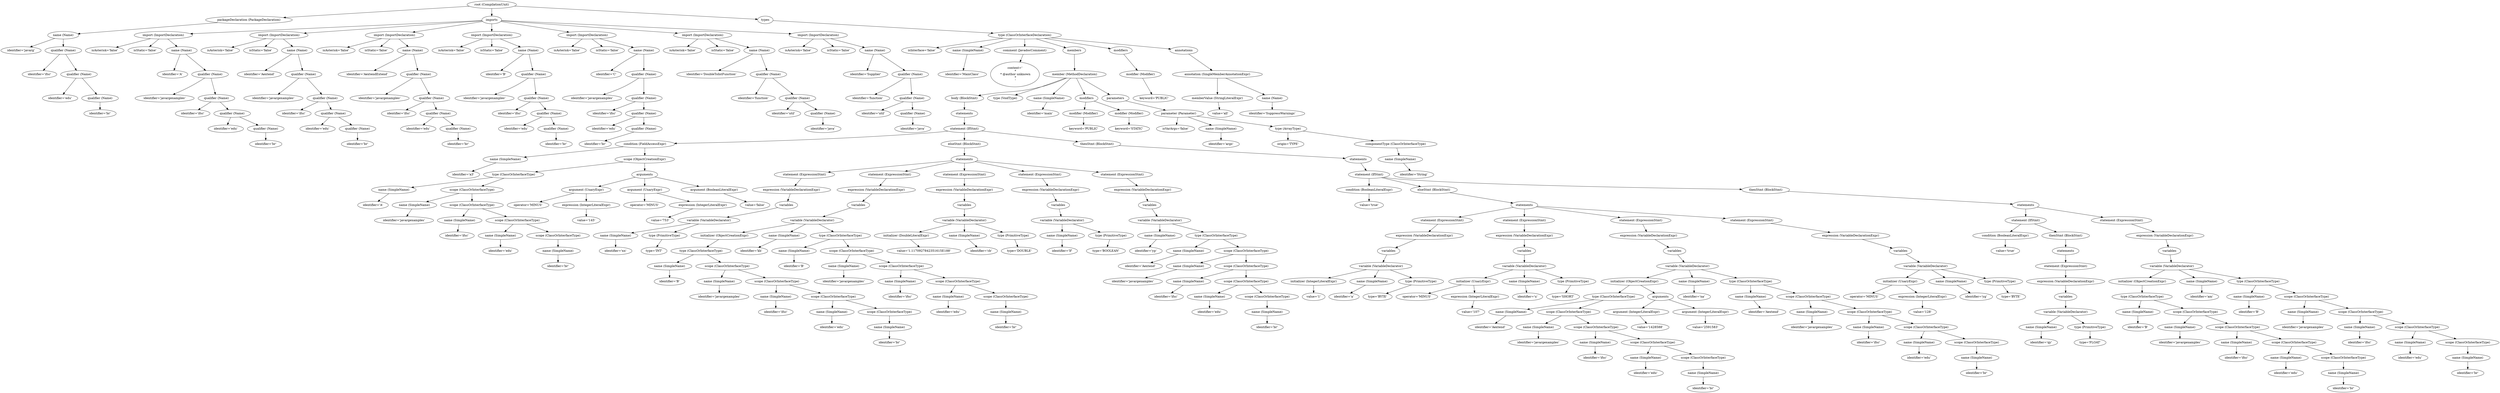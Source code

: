 digraph {
n0 [label="root (CompilationUnit)"];
n1 [label="packageDeclaration (PackageDeclaration)"];
n0 -> n1;
n2 [label="name (Name)"];
n1 -> n2;
n3 [label="identifier='javarg'"];
n2 -> n3;
n4 [label="qualifier (Name)"];
n2 -> n4;
n5 [label="identifier='ifsc'"];
n4 -> n5;
n6 [label="qualifier (Name)"];
n4 -> n6;
n7 [label="identifier='edu'"];
n6 -> n7;
n8 [label="qualifier (Name)"];
n6 -> n8;
n9 [label="identifier='br'"];
n8 -> n9;
n10 [label="imports"];
n0 -> n10;
n11 [label="import (ImportDeclaration)"];
n10 -> n11;
n12 [label="isAsterisk='false'"];
n11 -> n12;
n13 [label="isStatic='false'"];
n11 -> n13;
n14 [label="name (Name)"];
n11 -> n14;
n15 [label="identifier='A'"];
n14 -> n15;
n16 [label="qualifier (Name)"];
n14 -> n16;
n17 [label="identifier='javargexamples'"];
n16 -> n17;
n18 [label="qualifier (Name)"];
n16 -> n18;
n19 [label="identifier='ifsc'"];
n18 -> n19;
n20 [label="qualifier (Name)"];
n18 -> n20;
n21 [label="identifier='edu'"];
n20 -> n21;
n22 [label="qualifier (Name)"];
n20 -> n22;
n23 [label="identifier='br'"];
n22 -> n23;
n24 [label="import (ImportDeclaration)"];
n10 -> n24;
n25 [label="isAsterisk='false'"];
n24 -> n25;
n26 [label="isStatic='false'"];
n24 -> n26;
n27 [label="name (Name)"];
n24 -> n27;
n28 [label="identifier='Aextend'"];
n27 -> n28;
n29 [label="qualifier (Name)"];
n27 -> n29;
n30 [label="identifier='javargexamples'"];
n29 -> n30;
n31 [label="qualifier (Name)"];
n29 -> n31;
n32 [label="identifier='ifsc'"];
n31 -> n32;
n33 [label="qualifier (Name)"];
n31 -> n33;
n34 [label="identifier='edu'"];
n33 -> n34;
n35 [label="qualifier (Name)"];
n33 -> n35;
n36 [label="identifier='br'"];
n35 -> n36;
n37 [label="import (ImportDeclaration)"];
n10 -> n37;
n38 [label="isAsterisk='false'"];
n37 -> n38;
n39 [label="isStatic='false'"];
n37 -> n39;
n40 [label="name (Name)"];
n37 -> n40;
n41 [label="identifier='AextendExtend'"];
n40 -> n41;
n42 [label="qualifier (Name)"];
n40 -> n42;
n43 [label="identifier='javargexamples'"];
n42 -> n43;
n44 [label="qualifier (Name)"];
n42 -> n44;
n45 [label="identifier='ifsc'"];
n44 -> n45;
n46 [label="qualifier (Name)"];
n44 -> n46;
n47 [label="identifier='edu'"];
n46 -> n47;
n48 [label="qualifier (Name)"];
n46 -> n48;
n49 [label="identifier='br'"];
n48 -> n49;
n50 [label="import (ImportDeclaration)"];
n10 -> n50;
n51 [label="isAsterisk='false'"];
n50 -> n51;
n52 [label="isStatic='false'"];
n50 -> n52;
n53 [label="name (Name)"];
n50 -> n53;
n54 [label="identifier='B'"];
n53 -> n54;
n55 [label="qualifier (Name)"];
n53 -> n55;
n56 [label="identifier='javargexamples'"];
n55 -> n56;
n57 [label="qualifier (Name)"];
n55 -> n57;
n58 [label="identifier='ifsc'"];
n57 -> n58;
n59 [label="qualifier (Name)"];
n57 -> n59;
n60 [label="identifier='edu'"];
n59 -> n60;
n61 [label="qualifier (Name)"];
n59 -> n61;
n62 [label="identifier='br'"];
n61 -> n62;
n63 [label="import (ImportDeclaration)"];
n10 -> n63;
n64 [label="isAsterisk='false'"];
n63 -> n64;
n65 [label="isStatic='false'"];
n63 -> n65;
n66 [label="name (Name)"];
n63 -> n66;
n67 [label="identifier='C'"];
n66 -> n67;
n68 [label="qualifier (Name)"];
n66 -> n68;
n69 [label="identifier='javargexamples'"];
n68 -> n69;
n70 [label="qualifier (Name)"];
n68 -> n70;
n71 [label="identifier='ifsc'"];
n70 -> n71;
n72 [label="qualifier (Name)"];
n70 -> n72;
n73 [label="identifier='edu'"];
n72 -> n73;
n74 [label="qualifier (Name)"];
n72 -> n74;
n75 [label="identifier='br'"];
n74 -> n75;
n76 [label="import (ImportDeclaration)"];
n10 -> n76;
n77 [label="isAsterisk='false'"];
n76 -> n77;
n78 [label="isStatic='false'"];
n76 -> n78;
n79 [label="name (Name)"];
n76 -> n79;
n80 [label="identifier='DoubleToIntFunction'"];
n79 -> n80;
n81 [label="qualifier (Name)"];
n79 -> n81;
n82 [label="identifier='function'"];
n81 -> n82;
n83 [label="qualifier (Name)"];
n81 -> n83;
n84 [label="identifier='util'"];
n83 -> n84;
n85 [label="qualifier (Name)"];
n83 -> n85;
n86 [label="identifier='java'"];
n85 -> n86;
n87 [label="import (ImportDeclaration)"];
n10 -> n87;
n88 [label="isAsterisk='false'"];
n87 -> n88;
n89 [label="isStatic='false'"];
n87 -> n89;
n90 [label="name (Name)"];
n87 -> n90;
n91 [label="identifier='Supplier'"];
n90 -> n91;
n92 [label="qualifier (Name)"];
n90 -> n92;
n93 [label="identifier='function'"];
n92 -> n93;
n94 [label="qualifier (Name)"];
n92 -> n94;
n95 [label="identifier='util'"];
n94 -> n95;
n96 [label="qualifier (Name)"];
n94 -> n96;
n97 [label="identifier='java'"];
n96 -> n97;
n98 [label="types"];
n0 -> n98;
n99 [label="type (ClassOrInterfaceDeclaration)"];
n98 -> n99;
n100 [label="isInterface='false'"];
n99 -> n100;
n101 [label="name (SimpleName)"];
n99 -> n101;
n102 [label="identifier='MainClass'"];
n101 -> n102;
n103 [label="comment (JavadocComment)"];
n99 -> n103;
n104 [label="content='
 *
 * @author unknown
 *
 '"];
n103 -> n104;
n105 [label="members"];
n99 -> n105;
n106 [label="member (MethodDeclaration)"];
n105 -> n106;
n107 [label="body (BlockStmt)"];
n106 -> n107;
n108 [label="statements"];
n107 -> n108;
n109 [label="statement (IfStmt)"];
n108 -> n109;
n110 [label="condition (FieldAccessExpr)"];
n109 -> n110;
n111 [label="name (SimpleName)"];
n110 -> n111;
n112 [label="identifier='a3'"];
n111 -> n112;
n113 [label="scope (ObjectCreationExpr)"];
n110 -> n113;
n114 [label="type (ClassOrInterfaceType)"];
n113 -> n114;
n115 [label="name (SimpleName)"];
n114 -> n115;
n116 [label="identifier='A'"];
n115 -> n116;
n117 [label="scope (ClassOrInterfaceType)"];
n114 -> n117;
n118 [label="name (SimpleName)"];
n117 -> n118;
n119 [label="identifier='javargexamples'"];
n118 -> n119;
n120 [label="scope (ClassOrInterfaceType)"];
n117 -> n120;
n121 [label="name (SimpleName)"];
n120 -> n121;
n122 [label="identifier='ifsc'"];
n121 -> n122;
n123 [label="scope (ClassOrInterfaceType)"];
n120 -> n123;
n124 [label="name (SimpleName)"];
n123 -> n124;
n125 [label="identifier='edu'"];
n124 -> n125;
n126 [label="scope (ClassOrInterfaceType)"];
n123 -> n126;
n127 [label="name (SimpleName)"];
n126 -> n127;
n128 [label="identifier='br'"];
n127 -> n128;
n129 [label="arguments"];
n113 -> n129;
n130 [label="argument (UnaryExpr)"];
n129 -> n130;
n131 [label="operator='MINUS'"];
n130 -> n131;
n132 [label="expression (IntegerLiteralExpr)"];
n130 -> n132;
n133 [label="value='145'"];
n132 -> n133;
n134 [label="argument (UnaryExpr)"];
n129 -> n134;
n135 [label="operator='MINUS'"];
n134 -> n135;
n136 [label="expression (IntegerLiteralExpr)"];
n134 -> n136;
n137 [label="value='753'"];
n136 -> n137;
n138 [label="argument (BooleanLiteralExpr)"];
n129 -> n138;
n139 [label="value='false'"];
n138 -> n139;
n140 [label="elseStmt (BlockStmt)"];
n109 -> n140;
n141 [label="statements"];
n140 -> n141;
n142 [label="statement (ExpressionStmt)"];
n141 -> n142;
n143 [label="expression (VariableDeclarationExpr)"];
n142 -> n143;
n144 [label="variables"];
n143 -> n144;
n145 [label="variable (VariableDeclarator)"];
n144 -> n145;
n146 [label="name (SimpleName)"];
n145 -> n146;
n147 [label="identifier='xn'"];
n146 -> n147;
n148 [label="type (PrimitiveType)"];
n145 -> n148;
n149 [label="type='INT'"];
n148 -> n149;
n150 [label="statement (ExpressionStmt)"];
n141 -> n150;
n151 [label="expression (VariableDeclarationExpr)"];
n150 -> n151;
n152 [label="variables"];
n151 -> n152;
n153 [label="variable (VariableDeclarator)"];
n152 -> n153;
n154 [label="initializer (ObjectCreationExpr)"];
n153 -> n154;
n155 [label="type (ClassOrInterfaceType)"];
n154 -> n155;
n156 [label="name (SimpleName)"];
n155 -> n156;
n157 [label="identifier='B'"];
n156 -> n157;
n158 [label="scope (ClassOrInterfaceType)"];
n155 -> n158;
n159 [label="name (SimpleName)"];
n158 -> n159;
n160 [label="identifier='javargexamples'"];
n159 -> n160;
n161 [label="scope (ClassOrInterfaceType)"];
n158 -> n161;
n162 [label="name (SimpleName)"];
n161 -> n162;
n163 [label="identifier='ifsc'"];
n162 -> n163;
n164 [label="scope (ClassOrInterfaceType)"];
n161 -> n164;
n165 [label="name (SimpleName)"];
n164 -> n165;
n166 [label="identifier='edu'"];
n165 -> n166;
n167 [label="scope (ClassOrInterfaceType)"];
n164 -> n167;
n168 [label="name (SimpleName)"];
n167 -> n168;
n169 [label="identifier='br'"];
n168 -> n169;
n170 [label="name (SimpleName)"];
n153 -> n170;
n171 [label="identifier='kh'"];
n170 -> n171;
n172 [label="type (ClassOrInterfaceType)"];
n153 -> n172;
n173 [label="name (SimpleName)"];
n172 -> n173;
n174 [label="identifier='B'"];
n173 -> n174;
n175 [label="scope (ClassOrInterfaceType)"];
n172 -> n175;
n176 [label="name (SimpleName)"];
n175 -> n176;
n177 [label="identifier='javargexamples'"];
n176 -> n177;
n178 [label="scope (ClassOrInterfaceType)"];
n175 -> n178;
n179 [label="name (SimpleName)"];
n178 -> n179;
n180 [label="identifier='ifsc'"];
n179 -> n180;
n181 [label="scope (ClassOrInterfaceType)"];
n178 -> n181;
n182 [label="name (SimpleName)"];
n181 -> n182;
n183 [label="identifier='edu'"];
n182 -> n183;
n184 [label="scope (ClassOrInterfaceType)"];
n181 -> n184;
n185 [label="name (SimpleName)"];
n184 -> n185;
n186 [label="identifier='br'"];
n185 -> n186;
n187 [label="statement (ExpressionStmt)"];
n141 -> n187;
n188 [label="expression (VariableDeclarationExpr)"];
n187 -> n188;
n189 [label="variables"];
n188 -> n189;
n190 [label="variable (VariableDeclarator)"];
n189 -> n190;
n191 [label="initializer (DoubleLiteralExpr)"];
n190 -> n191;
n192 [label="value='1.1170927842351615E188'"];
n191 -> n192;
n193 [label="name (SimpleName)"];
n190 -> n193;
n194 [label="identifier='cb'"];
n193 -> n194;
n195 [label="type (PrimitiveType)"];
n190 -> n195;
n196 [label="type='DOUBLE'"];
n195 -> n196;
n197 [label="statement (ExpressionStmt)"];
n141 -> n197;
n198 [label="expression (VariableDeclarationExpr)"];
n197 -> n198;
n199 [label="variables"];
n198 -> n199;
n200 [label="variable (VariableDeclarator)"];
n199 -> n200;
n201 [label="name (SimpleName)"];
n200 -> n201;
n202 [label="identifier='lf'"];
n201 -> n202;
n203 [label="type (PrimitiveType)"];
n200 -> n203;
n204 [label="type='BOOLEAN'"];
n203 -> n204;
n205 [label="statement (ExpressionStmt)"];
n141 -> n205;
n206 [label="expression (VariableDeclarationExpr)"];
n205 -> n206;
n207 [label="variables"];
n206 -> n207;
n208 [label="variable (VariableDeclarator)"];
n207 -> n208;
n209 [label="name (SimpleName)"];
n208 -> n209;
n210 [label="identifier='yp'"];
n209 -> n210;
n211 [label="type (ClassOrInterfaceType)"];
n208 -> n211;
n212 [label="name (SimpleName)"];
n211 -> n212;
n213 [label="identifier='Aextend'"];
n212 -> n213;
n214 [label="scope (ClassOrInterfaceType)"];
n211 -> n214;
n215 [label="name (SimpleName)"];
n214 -> n215;
n216 [label="identifier='javargexamples'"];
n215 -> n216;
n217 [label="scope (ClassOrInterfaceType)"];
n214 -> n217;
n218 [label="name (SimpleName)"];
n217 -> n218;
n219 [label="identifier='ifsc'"];
n218 -> n219;
n220 [label="scope (ClassOrInterfaceType)"];
n217 -> n220;
n221 [label="name (SimpleName)"];
n220 -> n221;
n222 [label="identifier='edu'"];
n221 -> n222;
n223 [label="scope (ClassOrInterfaceType)"];
n220 -> n223;
n224 [label="name (SimpleName)"];
n223 -> n224;
n225 [label="identifier='br'"];
n224 -> n225;
n226 [label="thenStmt (BlockStmt)"];
n109 -> n226;
n227 [label="statements"];
n226 -> n227;
n228 [label="statement (IfStmt)"];
n227 -> n228;
n229 [label="condition (BooleanLiteralExpr)"];
n228 -> n229;
n230 [label="value='true'"];
n229 -> n230;
n231 [label="elseStmt (BlockStmt)"];
n228 -> n231;
n232 [label="statements"];
n231 -> n232;
n233 [label="statement (ExpressionStmt)"];
n232 -> n233;
n234 [label="expression (VariableDeclarationExpr)"];
n233 -> n234;
n235 [label="variables"];
n234 -> n235;
n236 [label="variable (VariableDeclarator)"];
n235 -> n236;
n237 [label="initializer (IntegerLiteralExpr)"];
n236 -> n237;
n238 [label="value='1'"];
n237 -> n238;
n239 [label="name (SimpleName)"];
n236 -> n239;
n240 [label="identifier='a'"];
n239 -> n240;
n241 [label="type (PrimitiveType)"];
n236 -> n241;
n242 [label="type='BYTE'"];
n241 -> n242;
n243 [label="statement (ExpressionStmt)"];
n232 -> n243;
n244 [label="expression (VariableDeclarationExpr)"];
n243 -> n244;
n245 [label="variables"];
n244 -> n245;
n246 [label="variable (VariableDeclarator)"];
n245 -> n246;
n247 [label="initializer (UnaryExpr)"];
n246 -> n247;
n248 [label="operator='MINUS'"];
n247 -> n248;
n249 [label="expression (IntegerLiteralExpr)"];
n247 -> n249;
n250 [label="value='107'"];
n249 -> n250;
n251 [label="name (SimpleName)"];
n246 -> n251;
n252 [label="identifier='u'"];
n251 -> n252;
n253 [label="type (PrimitiveType)"];
n246 -> n253;
n254 [label="type='SHORT'"];
n253 -> n254;
n255 [label="statement (ExpressionStmt)"];
n232 -> n255;
n256 [label="expression (VariableDeclarationExpr)"];
n255 -> n256;
n257 [label="variables"];
n256 -> n257;
n258 [label="variable (VariableDeclarator)"];
n257 -> n258;
n259 [label="initializer (ObjectCreationExpr)"];
n258 -> n259;
n260 [label="type (ClassOrInterfaceType)"];
n259 -> n260;
n261 [label="name (SimpleName)"];
n260 -> n261;
n262 [label="identifier='Aextend'"];
n261 -> n262;
n263 [label="scope (ClassOrInterfaceType)"];
n260 -> n263;
n264 [label="name (SimpleName)"];
n263 -> n264;
n265 [label="identifier='javargexamples'"];
n264 -> n265;
n266 [label="scope (ClassOrInterfaceType)"];
n263 -> n266;
n267 [label="name (SimpleName)"];
n266 -> n267;
n268 [label="identifier='ifsc'"];
n267 -> n268;
n269 [label="scope (ClassOrInterfaceType)"];
n266 -> n269;
n270 [label="name (SimpleName)"];
n269 -> n270;
n271 [label="identifier='edu'"];
n270 -> n271;
n272 [label="scope (ClassOrInterfaceType)"];
n269 -> n272;
n273 [label="name (SimpleName)"];
n272 -> n273;
n274 [label="identifier='br'"];
n273 -> n274;
n275 [label="arguments"];
n259 -> n275;
n276 [label="argument (IntegerLiteralExpr)"];
n275 -> n276;
n277 [label="value='1428588'"];
n276 -> n277;
n278 [label="argument (IntegerLiteralExpr)"];
n275 -> n278;
n279 [label="value='2591583'"];
n278 -> n279;
n280 [label="name (SimpleName)"];
n258 -> n280;
n281 [label="identifier='na'"];
n280 -> n281;
n282 [label="type (ClassOrInterfaceType)"];
n258 -> n282;
n283 [label="name (SimpleName)"];
n282 -> n283;
n284 [label="identifier='Aextend'"];
n283 -> n284;
n285 [label="scope (ClassOrInterfaceType)"];
n282 -> n285;
n286 [label="name (SimpleName)"];
n285 -> n286;
n287 [label="identifier='javargexamples'"];
n286 -> n287;
n288 [label="scope (ClassOrInterfaceType)"];
n285 -> n288;
n289 [label="name (SimpleName)"];
n288 -> n289;
n290 [label="identifier='ifsc'"];
n289 -> n290;
n291 [label="scope (ClassOrInterfaceType)"];
n288 -> n291;
n292 [label="name (SimpleName)"];
n291 -> n292;
n293 [label="identifier='edu'"];
n292 -> n293;
n294 [label="scope (ClassOrInterfaceType)"];
n291 -> n294;
n295 [label="name (SimpleName)"];
n294 -> n295;
n296 [label="identifier='br'"];
n295 -> n296;
n297 [label="statement (ExpressionStmt)"];
n232 -> n297;
n298 [label="expression (VariableDeclarationExpr)"];
n297 -> n298;
n299 [label="variables"];
n298 -> n299;
n300 [label="variable (VariableDeclarator)"];
n299 -> n300;
n301 [label="initializer (UnaryExpr)"];
n300 -> n301;
n302 [label="operator='MINUS'"];
n301 -> n302;
n303 [label="expression (IntegerLiteralExpr)"];
n301 -> n303;
n304 [label="value='128'"];
n303 -> n304;
n305 [label="name (SimpleName)"];
n300 -> n305;
n306 [label="identifier='yg'"];
n305 -> n306;
n307 [label="type (PrimitiveType)"];
n300 -> n307;
n308 [label="type='BYTE'"];
n307 -> n308;
n309 [label="thenStmt (BlockStmt)"];
n228 -> n309;
n310 [label="statements"];
n309 -> n310;
n311 [label="statement (IfStmt)"];
n310 -> n311;
n312 [label="condition (BooleanLiteralExpr)"];
n311 -> n312;
n313 [label="value='true'"];
n312 -> n313;
n314 [label="thenStmt (BlockStmt)"];
n311 -> n314;
n315 [label="statements"];
n314 -> n315;
n316 [label="statement (ExpressionStmt)"];
n315 -> n316;
n317 [label="expression (VariableDeclarationExpr)"];
n316 -> n317;
n318 [label="variables"];
n317 -> n318;
n319 [label="variable (VariableDeclarator)"];
n318 -> n319;
n320 [label="name (SimpleName)"];
n319 -> n320;
n321 [label="identifier='qy'"];
n320 -> n321;
n322 [label="type (PrimitiveType)"];
n319 -> n322;
n323 [label="type='FLOAT'"];
n322 -> n323;
n324 [label="statement (ExpressionStmt)"];
n310 -> n324;
n325 [label="expression (VariableDeclarationExpr)"];
n324 -> n325;
n326 [label="variables"];
n325 -> n326;
n327 [label="variable (VariableDeclarator)"];
n326 -> n327;
n328 [label="initializer (ObjectCreationExpr)"];
n327 -> n328;
n329 [label="type (ClassOrInterfaceType)"];
n328 -> n329;
n330 [label="name (SimpleName)"];
n329 -> n330;
n331 [label="identifier='B'"];
n330 -> n331;
n332 [label="scope (ClassOrInterfaceType)"];
n329 -> n332;
n333 [label="name (SimpleName)"];
n332 -> n333;
n334 [label="identifier='javargexamples'"];
n333 -> n334;
n335 [label="scope (ClassOrInterfaceType)"];
n332 -> n335;
n336 [label="name (SimpleName)"];
n335 -> n336;
n337 [label="identifier='ifsc'"];
n336 -> n337;
n338 [label="scope (ClassOrInterfaceType)"];
n335 -> n338;
n339 [label="name (SimpleName)"];
n338 -> n339;
n340 [label="identifier='edu'"];
n339 -> n340;
n341 [label="scope (ClassOrInterfaceType)"];
n338 -> n341;
n342 [label="name (SimpleName)"];
n341 -> n342;
n343 [label="identifier='br'"];
n342 -> n343;
n344 [label="name (SimpleName)"];
n327 -> n344;
n345 [label="identifier='am'"];
n344 -> n345;
n346 [label="type (ClassOrInterfaceType)"];
n327 -> n346;
n347 [label="name (SimpleName)"];
n346 -> n347;
n348 [label="identifier='B'"];
n347 -> n348;
n349 [label="scope (ClassOrInterfaceType)"];
n346 -> n349;
n350 [label="name (SimpleName)"];
n349 -> n350;
n351 [label="identifier='javargexamples'"];
n350 -> n351;
n352 [label="scope (ClassOrInterfaceType)"];
n349 -> n352;
n353 [label="name (SimpleName)"];
n352 -> n353;
n354 [label="identifier='ifsc'"];
n353 -> n354;
n355 [label="scope (ClassOrInterfaceType)"];
n352 -> n355;
n356 [label="name (SimpleName)"];
n355 -> n356;
n357 [label="identifier='edu'"];
n356 -> n357;
n358 [label="scope (ClassOrInterfaceType)"];
n355 -> n358;
n359 [label="name (SimpleName)"];
n358 -> n359;
n360 [label="identifier='br'"];
n359 -> n360;
n361 [label="type (VoidType)"];
n106 -> n361;
n362 [label="name (SimpleName)"];
n106 -> n362;
n363 [label="identifier='main'"];
n362 -> n363;
n364 [label="modifiers"];
n106 -> n364;
n365 [label="modifier (Modifier)"];
n364 -> n365;
n366 [label="keyword='PUBLIC'"];
n365 -> n366;
n367 [label="modifier (Modifier)"];
n364 -> n367;
n368 [label="keyword='STATIC'"];
n367 -> n368;
n369 [label="parameters"];
n106 -> n369;
n370 [label="parameter (Parameter)"];
n369 -> n370;
n371 [label="isVarArgs='false'"];
n370 -> n371;
n372 [label="name (SimpleName)"];
n370 -> n372;
n373 [label="identifier='args'"];
n372 -> n373;
n374 [label="type (ArrayType)"];
n370 -> n374;
n375 [label="origin='TYPE'"];
n374 -> n375;
n376 [label="componentType (ClassOrInterfaceType)"];
n374 -> n376;
n377 [label="name (SimpleName)"];
n376 -> n377;
n378 [label="identifier='String'"];
n377 -> n378;
n379 [label="modifiers"];
n99 -> n379;
n380 [label="modifier (Modifier)"];
n379 -> n380;
n381 [label="keyword='PUBLIC'"];
n380 -> n381;
n382 [label="annotations"];
n99 -> n382;
n383 [label="annotation (SingleMemberAnnotationExpr)"];
n382 -> n383;
n384 [label="memberValue (StringLiteralExpr)"];
n383 -> n384;
n385 [label="value='all'"];
n384 -> n385;
n386 [label="name (Name)"];
n383 -> n386;
n387 [label="identifier='SuppressWarnings'"];
n386 -> n387;
}